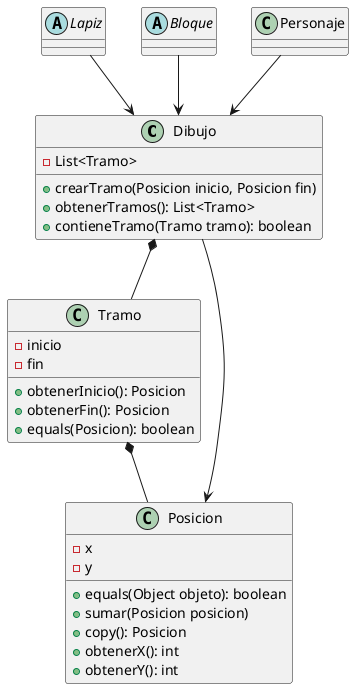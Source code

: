 @startuml

Class Dibujo{
    -List<Tramo>
    +crearTramo(Posicion inicio, Posicion fin)
    +obtenerTramos(): List<Tramo>
    +contieneTramo(Tramo tramo): boolean
}

Class Tramo{
    -inicio
    -fin
    +obtenerInicio(): Posicion
    +obtenerFin(): Posicion
    +equals(Posicion): boolean
}

Class Posicion{
    - x
    - y
    +equals(Object objeto): boolean
    +sumar(Posicion posicion)
    +copy(): Posicion
    +obtenerX(): int
    +obtenerY(): int
}

Abstract Lapiz{}
Abstract Bloque{}

Dibujo *-- Tramo
Tramo *-- Posicion
Dibujo --> Posicion

Personaje --> Dibujo
Lapiz --> Dibujo
Bloque --> Dibujo

@enduml